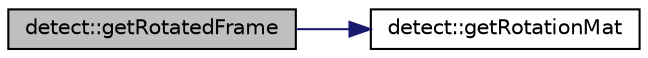 digraph "detect::getRotatedFrame"
{
 // INTERACTIVE_SVG=YES
  edge [fontname="Helvetica",fontsize="10",labelfontname="Helvetica",labelfontsize="10"];
  node [fontname="Helvetica",fontsize="10",shape=record];
  rankdir="LR";
  Node22 [label="detect::getRotatedFrame",height=0.2,width=0.4,color="black", fillcolor="grey75", style="filled", fontcolor="black"];
  Node22 -> Node23 [color="midnightblue",fontsize="10",style="solid",fontname="Helvetica"];
  Node23 [label="detect::getRotationMat",height=0.2,width=0.4,color="black", fillcolor="white", style="filled",URL="$namespacedetect.html#a49b786b535cc0df0f26816a780a95048"];
}
